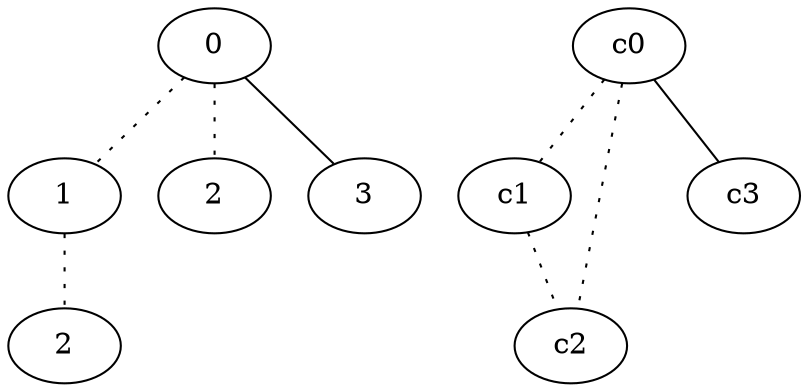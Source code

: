 graph {
a0[label=0];
a1[label=1];
a2[label=2];
a3[label=2];
a4[label=3];
a0 -- a1 [style=dotted];
a0 -- a3 [style=dotted];
a0 -- a4;
a1 -- a2 [style=dotted];
c0 -- c1 [style=dotted];
c0 -- c2 [style=dotted];
c0 -- c3;
c1 -- c2 [style=dotted];
}
